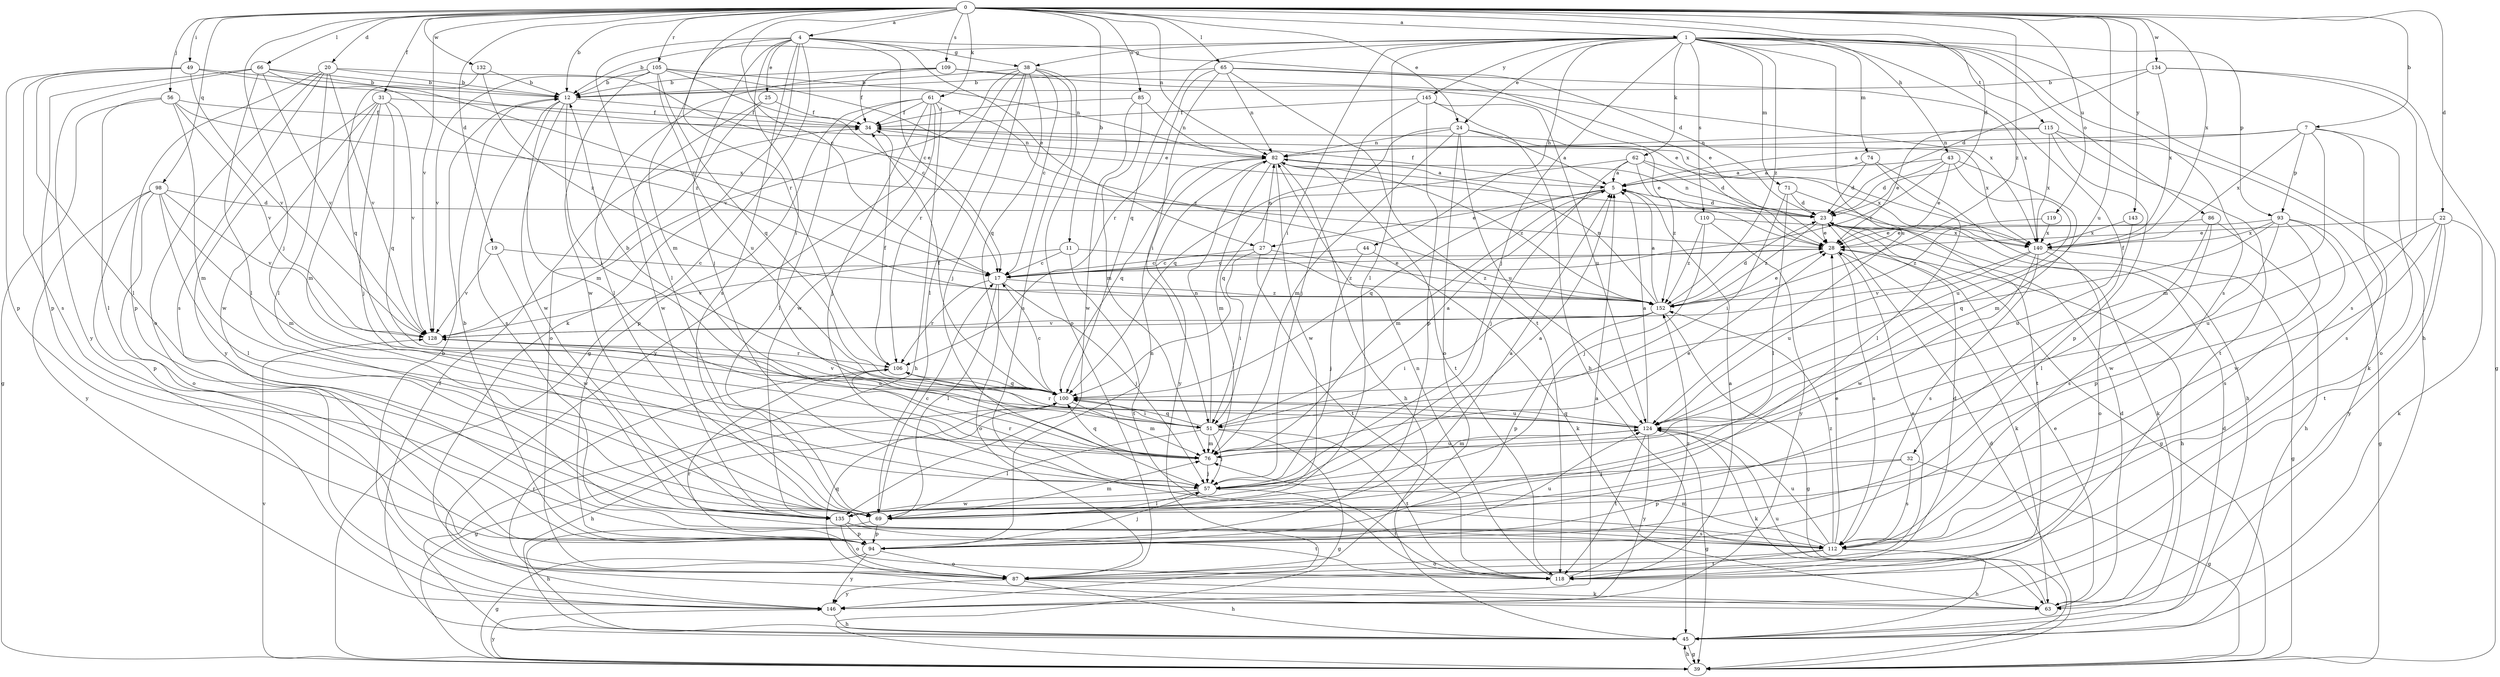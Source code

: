 strict digraph  {
0;
1;
4;
5;
7;
11;
12;
17;
19;
20;
22;
23;
24;
25;
27;
28;
31;
32;
34;
38;
39;
43;
44;
45;
49;
51;
56;
57;
61;
62;
63;
65;
66;
69;
71;
74;
76;
82;
85;
86;
87;
93;
94;
98;
100;
105;
106;
109;
110;
112;
115;
118;
119;
124;
128;
132;
134;
135;
140;
143;
145;
146;
152;
0 -> 1  [label=a];
0 -> 4  [label=a];
0 -> 7  [label=b];
0 -> 11  [label=b];
0 -> 12  [label=b];
0 -> 17  [label=c];
0 -> 19  [label=d];
0 -> 20  [label=d];
0 -> 22  [label=d];
0 -> 23  [label=d];
0 -> 24  [label=e];
0 -> 31  [label=f];
0 -> 43  [label=h];
0 -> 49  [label=i];
0 -> 56  [label=j];
0 -> 57  [label=j];
0 -> 61  [label=k];
0 -> 65  [label=l];
0 -> 66  [label=l];
0 -> 82  [label=n];
0 -> 85  [label=o];
0 -> 98  [label=q];
0 -> 105  [label=r];
0 -> 106  [label=r];
0 -> 109  [label=s];
0 -> 119  [label=u];
0 -> 124  [label=u];
0 -> 128  [label=v];
0 -> 132  [label=w];
0 -> 134  [label=w];
0 -> 140  [label=x];
0 -> 143  [label=y];
0 -> 152  [label=z];
1 -> 12  [label=b];
1 -> 24  [label=e];
1 -> 32  [label=f];
1 -> 38  [label=g];
1 -> 44  [label=h];
1 -> 45  [label=h];
1 -> 51  [label=i];
1 -> 57  [label=j];
1 -> 62  [label=k];
1 -> 69  [label=l];
1 -> 71  [label=m];
1 -> 74  [label=m];
1 -> 86  [label=o];
1 -> 93  [label=p];
1 -> 100  [label=q];
1 -> 110  [label=s];
1 -> 112  [label=s];
1 -> 115  [label=t];
1 -> 124  [label=u];
1 -> 145  [label=y];
1 -> 152  [label=z];
4 -> 17  [label=c];
4 -> 23  [label=d];
4 -> 25  [label=e];
4 -> 27  [label=e];
4 -> 38  [label=g];
4 -> 39  [label=g];
4 -> 51  [label=i];
4 -> 57  [label=j];
4 -> 63  [label=k];
4 -> 69  [label=l];
4 -> 76  [label=m];
4 -> 112  [label=s];
5 -> 23  [label=d];
5 -> 27  [label=e];
5 -> 34  [label=f];
5 -> 76  [label=m];
5 -> 100  [label=q];
7 -> 5  [label=a];
7 -> 76  [label=m];
7 -> 82  [label=n];
7 -> 87  [label=o];
7 -> 93  [label=p];
7 -> 112  [label=s];
7 -> 140  [label=x];
11 -> 17  [label=c];
11 -> 118  [label=t];
11 -> 128  [label=v];
11 -> 152  [label=z];
12 -> 34  [label=f];
12 -> 51  [label=i];
12 -> 76  [label=m];
12 -> 112  [label=s];
12 -> 135  [label=w];
17 -> 28  [label=e];
17 -> 57  [label=j];
17 -> 69  [label=l];
17 -> 87  [label=o];
17 -> 106  [label=r];
17 -> 152  [label=z];
19 -> 17  [label=c];
19 -> 128  [label=v];
19 -> 135  [label=w];
20 -> 12  [label=b];
20 -> 28  [label=e];
20 -> 69  [label=l];
20 -> 87  [label=o];
20 -> 94  [label=p];
20 -> 112  [label=s];
20 -> 128  [label=v];
22 -> 28  [label=e];
22 -> 63  [label=k];
22 -> 118  [label=t];
22 -> 124  [label=u];
22 -> 135  [label=w];
22 -> 146  [label=y];
23 -> 28  [label=e];
23 -> 39  [label=g];
23 -> 63  [label=k];
23 -> 82  [label=n];
23 -> 152  [label=z];
24 -> 5  [label=a];
24 -> 28  [label=e];
24 -> 76  [label=m];
24 -> 82  [label=n];
24 -> 87  [label=o];
24 -> 100  [label=q];
24 -> 124  [label=u];
25 -> 34  [label=f];
25 -> 87  [label=o];
25 -> 135  [label=w];
27 -> 17  [label=c];
27 -> 51  [label=i];
27 -> 82  [label=n];
27 -> 118  [label=t];
27 -> 152  [label=z];
28 -> 17  [label=c];
28 -> 45  [label=h];
28 -> 63  [label=k];
28 -> 112  [label=s];
31 -> 34  [label=f];
31 -> 57  [label=j];
31 -> 76  [label=m];
31 -> 100  [label=q];
31 -> 128  [label=v];
31 -> 135  [label=w];
31 -> 146  [label=y];
32 -> 39  [label=g];
32 -> 57  [label=j];
32 -> 94  [label=p];
32 -> 112  [label=s];
34 -> 82  [label=n];
34 -> 140  [label=x];
38 -> 12  [label=b];
38 -> 17  [label=c];
38 -> 57  [label=j];
38 -> 69  [label=l];
38 -> 87  [label=o];
38 -> 100  [label=q];
38 -> 106  [label=r];
38 -> 112  [label=s];
38 -> 128  [label=v];
39 -> 23  [label=d];
39 -> 45  [label=h];
39 -> 128  [label=v];
39 -> 146  [label=y];
43 -> 5  [label=a];
43 -> 17  [label=c];
43 -> 23  [label=d];
43 -> 28  [label=e];
43 -> 76  [label=m];
43 -> 124  [label=u];
44 -> 17  [label=c];
44 -> 57  [label=j];
44 -> 63  [label=k];
45 -> 23  [label=d];
45 -> 34  [label=f];
45 -> 39  [label=g];
49 -> 12  [label=b];
49 -> 69  [label=l];
49 -> 94  [label=p];
49 -> 112  [label=s];
49 -> 128  [label=v];
49 -> 140  [label=x];
51 -> 5  [label=a];
51 -> 39  [label=g];
51 -> 57  [label=j];
51 -> 69  [label=l];
51 -> 76  [label=m];
51 -> 82  [label=n];
51 -> 100  [label=q];
51 -> 106  [label=r];
51 -> 118  [label=t];
56 -> 34  [label=f];
56 -> 39  [label=g];
56 -> 69  [label=l];
56 -> 76  [label=m];
56 -> 128  [label=v];
56 -> 140  [label=x];
57 -> 5  [label=a];
57 -> 69  [label=l];
57 -> 106  [label=r];
57 -> 118  [label=t];
57 -> 135  [label=w];
61 -> 34  [label=f];
61 -> 45  [label=h];
61 -> 57  [label=j];
61 -> 69  [label=l];
61 -> 94  [label=p];
61 -> 135  [label=w];
61 -> 146  [label=y];
61 -> 152  [label=z];
62 -> 5  [label=a];
62 -> 23  [label=d];
62 -> 57  [label=j];
62 -> 100  [label=q];
62 -> 140  [label=x];
62 -> 152  [label=z];
63 -> 23  [label=d];
63 -> 28  [label=e];
63 -> 106  [label=r];
63 -> 124  [label=u];
65 -> 12  [label=b];
65 -> 28  [label=e];
65 -> 51  [label=i];
65 -> 82  [label=n];
65 -> 106  [label=r];
65 -> 118  [label=t];
65 -> 140  [label=x];
66 -> 12  [label=b];
66 -> 17  [label=c];
66 -> 69  [label=l];
66 -> 94  [label=p];
66 -> 128  [label=v];
66 -> 146  [label=y];
66 -> 152  [label=z];
69 -> 5  [label=a];
69 -> 17  [label=c];
69 -> 45  [label=h];
69 -> 76  [label=m];
69 -> 94  [label=p];
71 -> 23  [label=d];
71 -> 51  [label=i];
71 -> 69  [label=l];
71 -> 118  [label=t];
74 -> 5  [label=a];
74 -> 23  [label=d];
74 -> 45  [label=h];
74 -> 69  [label=l];
76 -> 28  [label=e];
76 -> 57  [label=j];
76 -> 100  [label=q];
76 -> 124  [label=u];
82 -> 5  [label=a];
82 -> 45  [label=h];
82 -> 76  [label=m];
82 -> 100  [label=q];
82 -> 118  [label=t];
82 -> 135  [label=w];
82 -> 146  [label=y];
82 -> 152  [label=z];
85 -> 34  [label=f];
85 -> 76  [label=m];
85 -> 82  [label=n];
85 -> 135  [label=w];
86 -> 28  [label=e];
86 -> 45  [label=h];
86 -> 69  [label=l];
86 -> 112  [label=s];
87 -> 28  [label=e];
87 -> 45  [label=h];
87 -> 63  [label=k];
87 -> 100  [label=q];
87 -> 146  [label=y];
93 -> 28  [label=e];
93 -> 39  [label=g];
93 -> 94  [label=p];
93 -> 100  [label=q];
93 -> 112  [label=s];
93 -> 135  [label=w];
93 -> 140  [label=x];
94 -> 12  [label=b];
94 -> 39  [label=g];
94 -> 57  [label=j];
94 -> 82  [label=n];
94 -> 87  [label=o];
94 -> 124  [label=u];
94 -> 146  [label=y];
98 -> 23  [label=d];
98 -> 69  [label=l];
98 -> 76  [label=m];
98 -> 87  [label=o];
98 -> 94  [label=p];
98 -> 128  [label=v];
98 -> 146  [label=y];
100 -> 12  [label=b];
100 -> 17  [label=c];
100 -> 34  [label=f];
100 -> 39  [label=g];
100 -> 45  [label=h];
100 -> 51  [label=i];
100 -> 76  [label=m];
100 -> 124  [label=u];
100 -> 128  [label=v];
105 -> 12  [label=b];
105 -> 17  [label=c];
105 -> 28  [label=e];
105 -> 82  [label=n];
105 -> 100  [label=q];
105 -> 124  [label=u];
105 -> 128  [label=v];
105 -> 135  [label=w];
106 -> 34  [label=f];
106 -> 100  [label=q];
109 -> 12  [label=b];
109 -> 28  [label=e];
109 -> 34  [label=f];
109 -> 69  [label=l];
109 -> 140  [label=x];
110 -> 57  [label=j];
110 -> 140  [label=x];
110 -> 146  [label=y];
110 -> 152  [label=z];
112 -> 28  [label=e];
112 -> 45  [label=h];
112 -> 76  [label=m];
112 -> 87  [label=o];
112 -> 118  [label=t];
112 -> 124  [label=u];
112 -> 152  [label=z];
115 -> 28  [label=e];
115 -> 63  [label=k];
115 -> 82  [label=n];
115 -> 94  [label=p];
115 -> 118  [label=t];
115 -> 140  [label=x];
118 -> 5  [label=a];
118 -> 23  [label=d];
118 -> 82  [label=n];
118 -> 106  [label=r];
118 -> 152  [label=z];
119 -> 140  [label=x];
119 -> 152  [label=z];
124 -> 5  [label=a];
124 -> 39  [label=g];
124 -> 63  [label=k];
124 -> 76  [label=m];
124 -> 100  [label=q];
124 -> 118  [label=t];
124 -> 146  [label=y];
128 -> 106  [label=r];
128 -> 124  [label=u];
132 -> 12  [label=b];
132 -> 100  [label=q];
132 -> 152  [label=z];
134 -> 12  [label=b];
134 -> 23  [label=d];
134 -> 39  [label=g];
134 -> 112  [label=s];
134 -> 140  [label=x];
135 -> 87  [label=o];
135 -> 94  [label=p];
135 -> 112  [label=s];
135 -> 118  [label=t];
140 -> 39  [label=g];
140 -> 87  [label=o];
140 -> 112  [label=s];
140 -> 124  [label=u];
140 -> 128  [label=v];
140 -> 135  [label=w];
143 -> 124  [label=u];
143 -> 140  [label=x];
145 -> 34  [label=f];
145 -> 45  [label=h];
145 -> 57  [label=j];
145 -> 94  [label=p];
145 -> 124  [label=u];
146 -> 5  [label=a];
146 -> 12  [label=b];
146 -> 45  [label=h];
152 -> 5  [label=a];
152 -> 23  [label=d];
152 -> 28  [label=e];
152 -> 39  [label=g];
152 -> 51  [label=i];
152 -> 82  [label=n];
152 -> 94  [label=p];
152 -> 128  [label=v];
}
